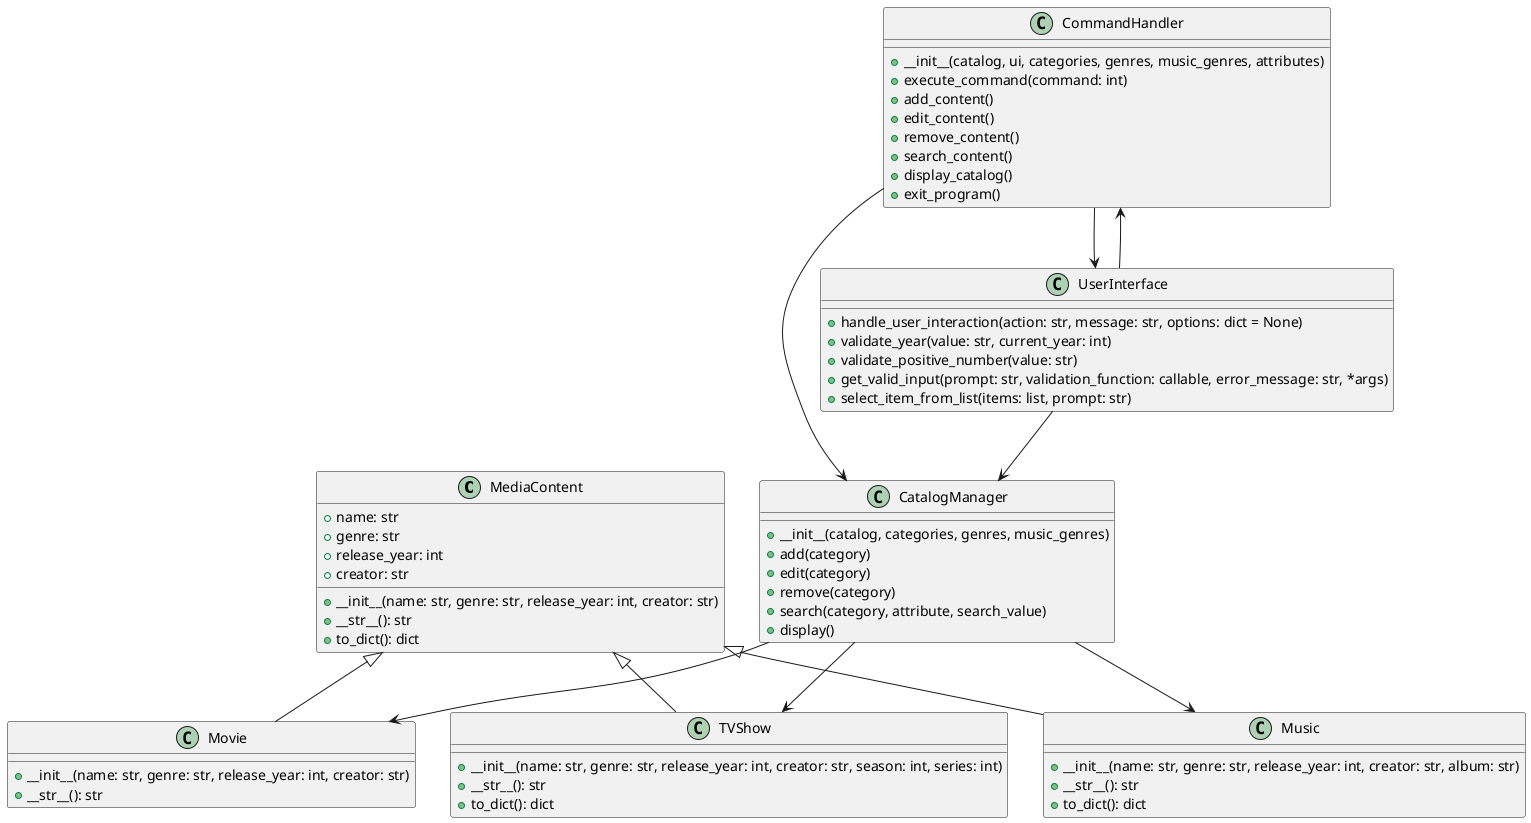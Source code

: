 @startuml

class MediaContent {
    +name: str
    +genre: str
    +release_year: int
    +creator: str
    +__init__(name: str, genre: str, release_year: int, creator: str)
    +__str__(): str
    +to_dict(): dict
}

class Movie {
    +__init__(name: str, genre: str, release_year: int, creator: str)
    +__str__(): str
}

class TVShow {
    +__init__(name: str, genre: str, release_year: int, creator: str, season: int, series: int)
    +__str__(): str
    +to_dict(): dict
}

class Music {
    +__init__(name: str, genre: str, release_year: int, creator: str, album: str)
    +__str__(): str
    +to_dict(): dict
}

class CommandHandler {
    +__init__(catalog, ui, categories, genres, music_genres, attributes)
    +execute_command(command: int)
    +add_content()
    +edit_content()
    +remove_content()
    +search_content()
    +display_catalog()
    +exit_program()
}

class CatalogManager {
    +__init__(catalog, categories, genres, music_genres)
    +add(category)
    +edit(category)
    +remove(category)
    +search(category, attribute, search_value)
    +display()
}

class UserInterface {
    +handle_user_interaction(action: str, message: str, options: dict = None)
    +validate_year(value: str, current_year: int)
    +validate_positive_number(value: str)
    +get_valid_input(prompt: str, validation_function: callable, error_message: str, *args)
    +select_item_from_list(items: list, prompt: str)
}

MediaContent <|-- Movie
MediaContent <|-- TVShow
MediaContent <|-- Music

CommandHandler --> CatalogManager
CommandHandler --> UserInterface

UserInterface --> CatalogManager
UserInterface --> CommandHandler

CatalogManager --> Movie
CatalogManager --> TVShow
CatalogManager --> Music

@enduml
